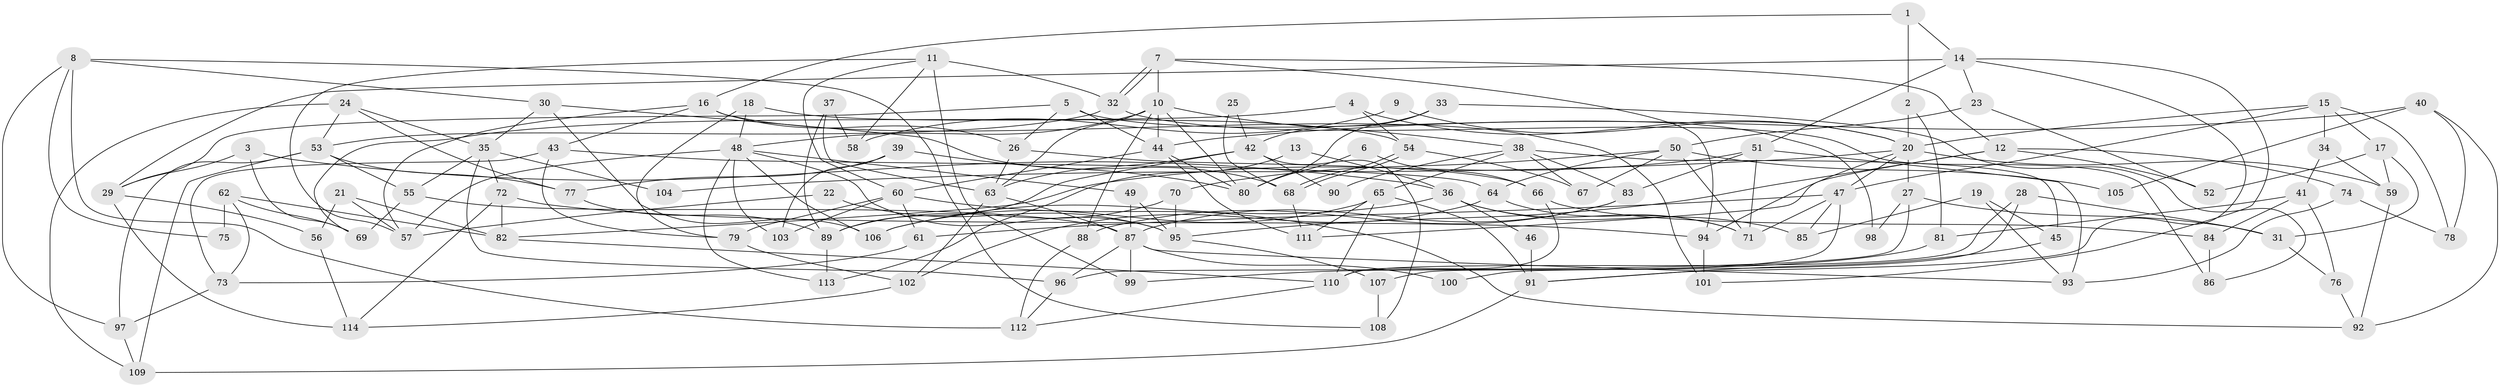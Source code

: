 // coarse degree distribution, {6: 0.16883116883116883, 4: 0.18181818181818182, 7: 0.06493506493506493, 3: 0.2077922077922078, 5: 0.14285714285714285, 2: 0.11688311688311688, 8: 0.05194805194805195, 11: 0.012987012987012988, 9: 0.012987012987012988, 10: 0.025974025974025976, 12: 0.012987012987012988}
// Generated by graph-tools (version 1.1) at 2025/24/03/03/25 07:24:01]
// undirected, 114 vertices, 228 edges
graph export_dot {
graph [start="1"]
  node [color=gray90,style=filled];
  1;
  2;
  3;
  4;
  5;
  6;
  7;
  8;
  9;
  10;
  11;
  12;
  13;
  14;
  15;
  16;
  17;
  18;
  19;
  20;
  21;
  22;
  23;
  24;
  25;
  26;
  27;
  28;
  29;
  30;
  31;
  32;
  33;
  34;
  35;
  36;
  37;
  38;
  39;
  40;
  41;
  42;
  43;
  44;
  45;
  46;
  47;
  48;
  49;
  50;
  51;
  52;
  53;
  54;
  55;
  56;
  57;
  58;
  59;
  60;
  61;
  62;
  63;
  64;
  65;
  66;
  67;
  68;
  69;
  70;
  71;
  72;
  73;
  74;
  75;
  76;
  77;
  78;
  79;
  80;
  81;
  82;
  83;
  84;
  85;
  86;
  87;
  88;
  89;
  90;
  91;
  92;
  93;
  94;
  95;
  96;
  97;
  98;
  99;
  100;
  101;
  102;
  103;
  104;
  105;
  106;
  107;
  108;
  109;
  110;
  111;
  112;
  113;
  114;
  1 -- 16;
  1 -- 14;
  1 -- 2;
  2 -- 20;
  2 -- 81;
  3 -- 69;
  3 -- 36;
  3 -- 29;
  4 -- 54;
  4 -- 20;
  4 -- 69;
  5 -- 44;
  5 -- 29;
  5 -- 26;
  5 -- 98;
  6 -- 66;
  6 -- 80;
  7 -- 12;
  7 -- 32;
  7 -- 32;
  7 -- 10;
  7 -- 94;
  8 -- 97;
  8 -- 112;
  8 -- 30;
  8 -- 75;
  8 -- 108;
  9 -- 20;
  9 -- 58;
  10 -- 38;
  10 -- 44;
  10 -- 48;
  10 -- 63;
  10 -- 80;
  10 -- 88;
  11 -- 60;
  11 -- 99;
  11 -- 32;
  11 -- 57;
  11 -- 58;
  12 -- 74;
  12 -- 111;
  12 -- 52;
  12 -- 95;
  13 -- 36;
  13 -- 113;
  14 -- 101;
  14 -- 29;
  14 -- 23;
  14 -- 51;
  14 -- 91;
  15 -- 20;
  15 -- 47;
  15 -- 17;
  15 -- 34;
  15 -- 78;
  16 -- 26;
  16 -- 57;
  16 -- 43;
  16 -- 101;
  17 -- 52;
  17 -- 31;
  17 -- 59;
  18 -- 79;
  18 -- 48;
  18 -- 54;
  19 -- 93;
  19 -- 85;
  19 -- 45;
  20 -- 59;
  20 -- 94;
  20 -- 27;
  20 -- 47;
  20 -- 104;
  21 -- 82;
  21 -- 57;
  21 -- 56;
  22 -- 57;
  22 -- 95;
  23 -- 50;
  23 -- 52;
  24 -- 53;
  24 -- 109;
  24 -- 35;
  24 -- 77;
  25 -- 68;
  25 -- 42;
  26 -- 63;
  26 -- 66;
  27 -- 96;
  27 -- 31;
  27 -- 98;
  28 -- 31;
  28 -- 110;
  28 -- 100;
  29 -- 56;
  29 -- 114;
  30 -- 35;
  30 -- 68;
  30 -- 106;
  31 -- 76;
  32 -- 53;
  32 -- 86;
  33 -- 42;
  33 -- 80;
  33 -- 86;
  34 -- 41;
  34 -- 59;
  35 -- 55;
  35 -- 72;
  35 -- 96;
  35 -- 104;
  36 -- 71;
  36 -- 106;
  36 -- 46;
  36 -- 85;
  37 -- 89;
  37 -- 63;
  37 -- 58;
  38 -- 67;
  38 -- 45;
  38 -- 65;
  38 -- 83;
  38 -- 90;
  39 -- 80;
  39 -- 103;
  39 -- 77;
  40 -- 92;
  40 -- 44;
  40 -- 78;
  40 -- 105;
  41 -- 84;
  41 -- 76;
  41 -- 81;
  42 -- 63;
  42 -- 89;
  42 -- 90;
  42 -- 108;
  43 -- 79;
  43 -- 64;
  43 -- 73;
  44 -- 111;
  44 -- 60;
  44 -- 80;
  45 -- 91;
  46 -- 91;
  47 -- 107;
  47 -- 61;
  47 -- 71;
  47 -- 85;
  48 -- 49;
  48 -- 57;
  48 -- 95;
  48 -- 103;
  48 -- 106;
  48 -- 113;
  49 -- 87;
  49 -- 95;
  50 -- 71;
  50 -- 64;
  50 -- 67;
  50 -- 70;
  50 -- 105;
  51 -- 83;
  51 -- 71;
  51 -- 82;
  51 -- 93;
  53 -- 77;
  53 -- 55;
  53 -- 97;
  53 -- 109;
  54 -- 68;
  54 -- 68;
  54 -- 67;
  55 -- 87;
  55 -- 69;
  56 -- 114;
  59 -- 92;
  60 -- 61;
  60 -- 79;
  60 -- 92;
  60 -- 103;
  61 -- 73;
  62 -- 73;
  62 -- 69;
  62 -- 75;
  62 -- 82;
  63 -- 102;
  63 -- 87;
  64 -- 71;
  64 -- 102;
  65 -- 106;
  65 -- 91;
  65 -- 110;
  65 -- 111;
  66 -- 110;
  66 -- 84;
  68 -- 111;
  70 -- 95;
  70 -- 89;
  72 -- 82;
  72 -- 94;
  72 -- 114;
  73 -- 97;
  74 -- 93;
  74 -- 78;
  76 -- 92;
  77 -- 89;
  79 -- 102;
  81 -- 99;
  82 -- 110;
  83 -- 88;
  83 -- 87;
  84 -- 86;
  87 -- 93;
  87 -- 96;
  87 -- 99;
  87 -- 100;
  88 -- 112;
  89 -- 113;
  91 -- 109;
  94 -- 101;
  95 -- 107;
  96 -- 112;
  97 -- 109;
  102 -- 114;
  107 -- 108;
  110 -- 112;
}

